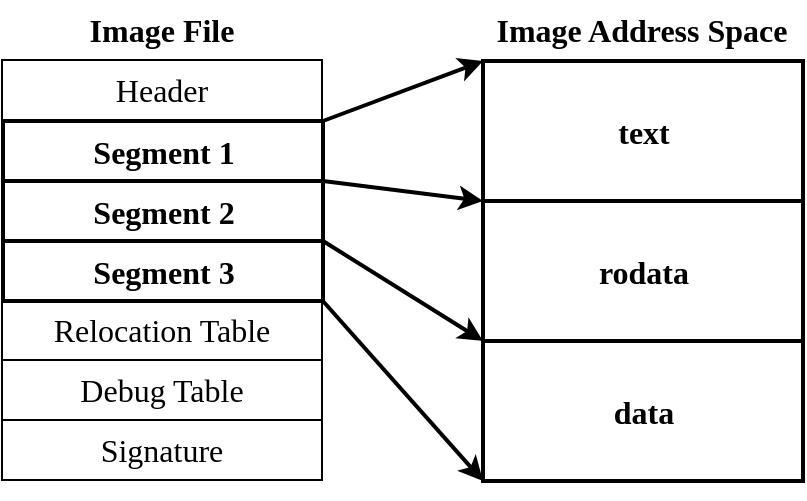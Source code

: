 <mxfile version="20.8.20" type="device"><diagram id="K-baAakRXk6hFWtDK_ck" name="Page-1"><mxGraphModel dx="1040" dy="851" grid="1" gridSize="10" guides="1" tooltips="1" connect="1" arrows="1" fold="1" page="0" pageScale="1" pageWidth="850" pageHeight="1100" math="0" shadow="0"><root><mxCell id="0"/><mxCell id="1" parent="0"/><mxCell id="W1fQR_DYyZm-LljtKkK5-1" value="&lt;font style=&quot;font-size: 16px;&quot; face=&quot;LMRoman10-Regular&quot;&gt;&lt;b&gt;text&lt;/b&gt;&lt;/font&gt;" style="rounded=0;whiteSpace=wrap;html=1;strokeWidth=2;" parent="1" vertex="1"><mxGeometry x="520.5" y="390.5" width="160" height="70" as="geometry"/></mxCell><mxCell id="W1fQR_DYyZm-LljtKkK5-2" value="&lt;font style=&quot;font-size: 16px;&quot; face=&quot;LMRoman10-Regular&quot;&gt;&lt;b&gt;rodata&lt;/b&gt;&lt;/font&gt;" style="rounded=0;whiteSpace=wrap;html=1;strokeWidth=2;" parent="1" vertex="1"><mxGeometry x="520.5" y="460.5" width="160" height="70" as="geometry"/></mxCell><mxCell id="W1fQR_DYyZm-LljtKkK5-4" value="&lt;font style=&quot;font-size: 16px;&quot; face=&quot;LMRoman10-Regular&quot;&gt;&lt;b&gt;data&lt;/b&gt;&lt;/font&gt;" style="rounded=0;whiteSpace=wrap;html=1;strokeWidth=2;" parent="1" vertex="1"><mxGeometry x="520.5" y="530.5" width="160" height="70" as="geometry"/></mxCell><mxCell id="W1fQR_DYyZm-LljtKkK5-5" value="&lt;font style=&quot;font-size: 16px;&quot; face=&quot;LMRoman10-Regular&quot;&gt;Header&lt;/font&gt;" style="rounded=0;whiteSpace=wrap;html=1;" parent="1" vertex="1"><mxGeometry x="280" y="390" width="160" height="30" as="geometry"/></mxCell><mxCell id="W1fQR_DYyZm-LljtKkK5-7" value="&lt;b&gt;&lt;span style=&quot;font-family: LMRoman10-Regular; font-size: 16px;&quot;&gt;Segment&lt;/span&gt;&lt;font style=&quot;font-size: 16px;&quot; face=&quot;LMRoman10-Regular&quot;&gt;&amp;nbsp;2&lt;/font&gt;&lt;/b&gt;" style="rounded=0;whiteSpace=wrap;html=1;strokeWidth=2;" parent="1" vertex="1"><mxGeometry x="280.5" y="450.5" width="160" height="30" as="geometry"/></mxCell><mxCell id="W1fQR_DYyZm-LljtKkK5-9" value="&lt;font style=&quot;font-size: 16px;&quot; face=&quot;LMRoman10-Regular&quot;&gt;Relocation Table&lt;br&gt;&lt;/font&gt;" style="rounded=0;whiteSpace=wrap;html=1;" parent="1" vertex="1"><mxGeometry x="280" y="510" width="160" height="30" as="geometry"/></mxCell><mxCell id="W1fQR_DYyZm-LljtKkK5-10" value="&lt;font style=&quot;font-size: 16px;&quot; face=&quot;LMRoman10-Regular&quot;&gt;Debug Table&lt;br&gt;&lt;/font&gt;" style="rounded=0;whiteSpace=wrap;html=1;" parent="1" vertex="1"><mxGeometry x="280" y="540" width="160" height="30" as="geometry"/></mxCell><mxCell id="W1fQR_DYyZm-LljtKkK5-11" value="&lt;font style=&quot;font-size: 16px;&quot; face=&quot;LMRoman10-Regular&quot;&gt;Signature&lt;br&gt;&lt;/font&gt;" style="rounded=0;whiteSpace=wrap;html=1;" parent="1" vertex="1"><mxGeometry x="280" y="570" width="160" height="30" as="geometry"/></mxCell><mxCell id="W1fQR_DYyZm-LljtKkK5-14" value="" style="endArrow=classic;html=1;rounded=0;fontFamily=LMRoman10-Regular;fontSize=16;fontColor=default;entryX=0;entryY=0;entryDx=0;entryDy=0;exitX=1;exitY=0;exitDx=0;exitDy=0;endFill=1;strokeWidth=2;" parent="1" source="W1fQR_DYyZm-LljtKkK5-6" target="W1fQR_DYyZm-LljtKkK5-1" edge="1"><mxGeometry width="50" height="50" relative="1" as="geometry"><mxPoint x="470" y="410" as="sourcePoint"/><mxPoint x="490" y="370" as="targetPoint"/></mxGeometry></mxCell><mxCell id="W1fQR_DYyZm-LljtKkK5-17" value="" style="endArrow=classic;html=1;rounded=0;fontFamily=LMRoman10-Regular;fontSize=16;fontColor=default;exitX=1;exitY=0;exitDx=0;exitDy=0;entryX=0;entryY=0;entryDx=0;entryDy=0;endFill=1;strokeWidth=2;" parent="1" source="W1fQR_DYyZm-LljtKkK5-7" target="W1fQR_DYyZm-LljtKkK5-2" edge="1"><mxGeometry width="50" height="50" relative="1" as="geometry"><mxPoint x="600" y="500" as="sourcePoint"/><mxPoint x="650" y="450" as="targetPoint"/></mxGeometry></mxCell><mxCell id="W1fQR_DYyZm-LljtKkK5-18" value="" style="endArrow=classic;html=1;rounded=0;fontFamily=LMRoman10-Regular;fontSize=16;fontColor=default;exitX=1;exitY=0;exitDx=0;exitDy=0;entryX=0;entryY=1;entryDx=0;entryDy=0;endFill=1;strokeWidth=2;" parent="1" source="W1fQR_DYyZm-LljtKkK5-8" target="W1fQR_DYyZm-LljtKkK5-2" edge="1"><mxGeometry width="50" height="50" relative="1" as="geometry"><mxPoint x="600" y="500" as="sourcePoint"/><mxPoint x="650" y="450" as="targetPoint"/></mxGeometry></mxCell><mxCell id="W1fQR_DYyZm-LljtKkK5-19" value="" style="endArrow=classic;html=1;rounded=0;fontFamily=LMRoman10-Regular;fontSize=16;fontColor=default;exitX=1;exitY=0;exitDx=0;exitDy=0;entryX=0;entryY=1;entryDx=0;entryDy=0;endFill=1;strokeWidth=2;" parent="1" source="W1fQR_DYyZm-LljtKkK5-9" target="W1fQR_DYyZm-LljtKkK5-4" edge="1"><mxGeometry width="50" height="50" relative="1" as="geometry"><mxPoint x="600" y="500" as="sourcePoint"/><mxPoint x="650" y="450" as="targetPoint"/></mxGeometry></mxCell><mxCell id="W1fQR_DYyZm-LljtKkK5-20" value="&lt;b&gt;Image Address Space&lt;/b&gt;" style="text;html=1;strokeColor=none;fillColor=none;align=center;verticalAlign=middle;whiteSpace=wrap;rounded=0;fontFamily=LMRoman10-Regular;fontSize=16;fontColor=default;" parent="1" vertex="1"><mxGeometry x="520" y="360" width="160" height="30" as="geometry"/></mxCell><mxCell id="W1fQR_DYyZm-LljtKkK5-21" value="&lt;b&gt;Image File&lt;/b&gt;" style="text;html=1;strokeColor=none;fillColor=none;align=center;verticalAlign=middle;whiteSpace=wrap;rounded=0;fontFamily=LMRoman10-Regular;fontSize=16;fontColor=default;" parent="1" vertex="1"><mxGeometry x="280" y="360" width="160" height="30" as="geometry"/></mxCell><mxCell id="W1fQR_DYyZm-LljtKkK5-8" value="&lt;b&gt;&lt;span style=&quot;font-family: LMRoman10-Regular; font-size: 16px;&quot;&gt;Segment&lt;/span&gt;&lt;font style=&quot;font-size: 16px;&quot; face=&quot;LMRoman10-Regular&quot;&gt;&amp;nbsp;3&lt;/font&gt;&lt;/b&gt;" style="rounded=0;whiteSpace=wrap;html=1;strokeWidth=2;" parent="1" vertex="1"><mxGeometry x="280.5" y="480.5" width="160" height="30" as="geometry"/></mxCell><mxCell id="W1fQR_DYyZm-LljtKkK5-6" value="&lt;font style=&quot;font-size: 16px;&quot; face=&quot;LMRoman10-Regular&quot;&gt;&lt;b&gt;Segment 1&lt;/b&gt;&lt;/font&gt;" style="rounded=0;whiteSpace=wrap;html=1;strokeWidth=2;" parent="1" vertex="1"><mxGeometry x="280.5" y="420.5" width="160" height="30" as="geometry"/></mxCell></root></mxGraphModel></diagram></mxfile>